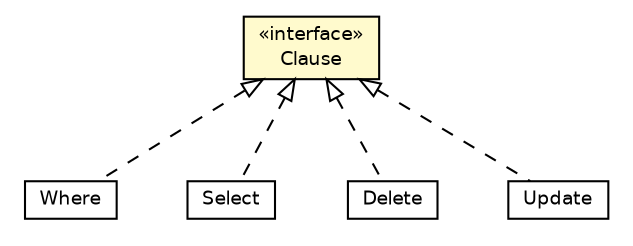 #!/usr/local/bin/dot
#
# Class diagram 
# Generated by UMLGraph version R5_6 (http://www.umlgraph.org/)
#

digraph G {
	edge [fontname="Helvetica",fontsize=10,labelfontname="Helvetica",labelfontsize=10];
	node [fontname="Helvetica",fontsize=10,shape=plaintext];
	nodesep=0.25;
	ranksep=0.5;
	// net.ljcomputing.sql.clause.Where
	c501 [label=<<table title="net.ljcomputing.sql.clause.Where" border="0" cellborder="1" cellspacing="0" cellpadding="2" port="p" href="./Where.html">
		<tr><td><table border="0" cellspacing="0" cellpadding="1">
<tr><td align="center" balign="center"> Where </td></tr>
		</table></td></tr>
		</table>>, URL="./Where.html", fontname="Helvetica", fontcolor="black", fontsize=9.0];
	// net.ljcomputing.sql.clause.Select
	c502 [label=<<table title="net.ljcomputing.sql.clause.Select" border="0" cellborder="1" cellspacing="0" cellpadding="2" port="p" href="./Select.html">
		<tr><td><table border="0" cellspacing="0" cellpadding="1">
<tr><td align="center" balign="center"> Select </td></tr>
		</table></td></tr>
		</table>>, URL="./Select.html", fontname="Helvetica", fontcolor="black", fontsize=9.0];
	// net.ljcomputing.sql.clause.Clause
	c503 [label=<<table title="net.ljcomputing.sql.clause.Clause" border="0" cellborder="1" cellspacing="0" cellpadding="2" port="p" bgcolor="lemonChiffon" href="./Clause.html">
		<tr><td><table border="0" cellspacing="0" cellpadding="1">
<tr><td align="center" balign="center"> &#171;interface&#187; </td></tr>
<tr><td align="center" balign="center"> Clause </td></tr>
		</table></td></tr>
		</table>>, URL="./Clause.html", fontname="Helvetica", fontcolor="black", fontsize=9.0];
	// net.ljcomputing.sql.clause.Delete
	c506 [label=<<table title="net.ljcomputing.sql.clause.Delete" border="0" cellborder="1" cellspacing="0" cellpadding="2" port="p" href="./Delete.html">
		<tr><td><table border="0" cellspacing="0" cellpadding="1">
<tr><td align="center" balign="center"> Delete </td></tr>
		</table></td></tr>
		</table>>, URL="./Delete.html", fontname="Helvetica", fontcolor="black", fontsize=9.0];
	// net.ljcomputing.sql.clause.Update
	c507 [label=<<table title="net.ljcomputing.sql.clause.Update" border="0" cellborder="1" cellspacing="0" cellpadding="2" port="p" href="./Update.html">
		<tr><td><table border="0" cellspacing="0" cellpadding="1">
<tr><td align="center" balign="center"> Update </td></tr>
		</table></td></tr>
		</table>>, URL="./Update.html", fontname="Helvetica", fontcolor="black", fontsize=9.0];
	//net.ljcomputing.sql.clause.Where implements net.ljcomputing.sql.clause.Clause
	c503:p -> c501:p [dir=back,arrowtail=empty,style=dashed];
	//net.ljcomputing.sql.clause.Select implements net.ljcomputing.sql.clause.Clause
	c503:p -> c502:p [dir=back,arrowtail=empty,style=dashed];
	//net.ljcomputing.sql.clause.Delete implements net.ljcomputing.sql.clause.Clause
	c503:p -> c506:p [dir=back,arrowtail=empty,style=dashed];
	//net.ljcomputing.sql.clause.Update implements net.ljcomputing.sql.clause.Clause
	c503:p -> c507:p [dir=back,arrowtail=empty,style=dashed];
}

